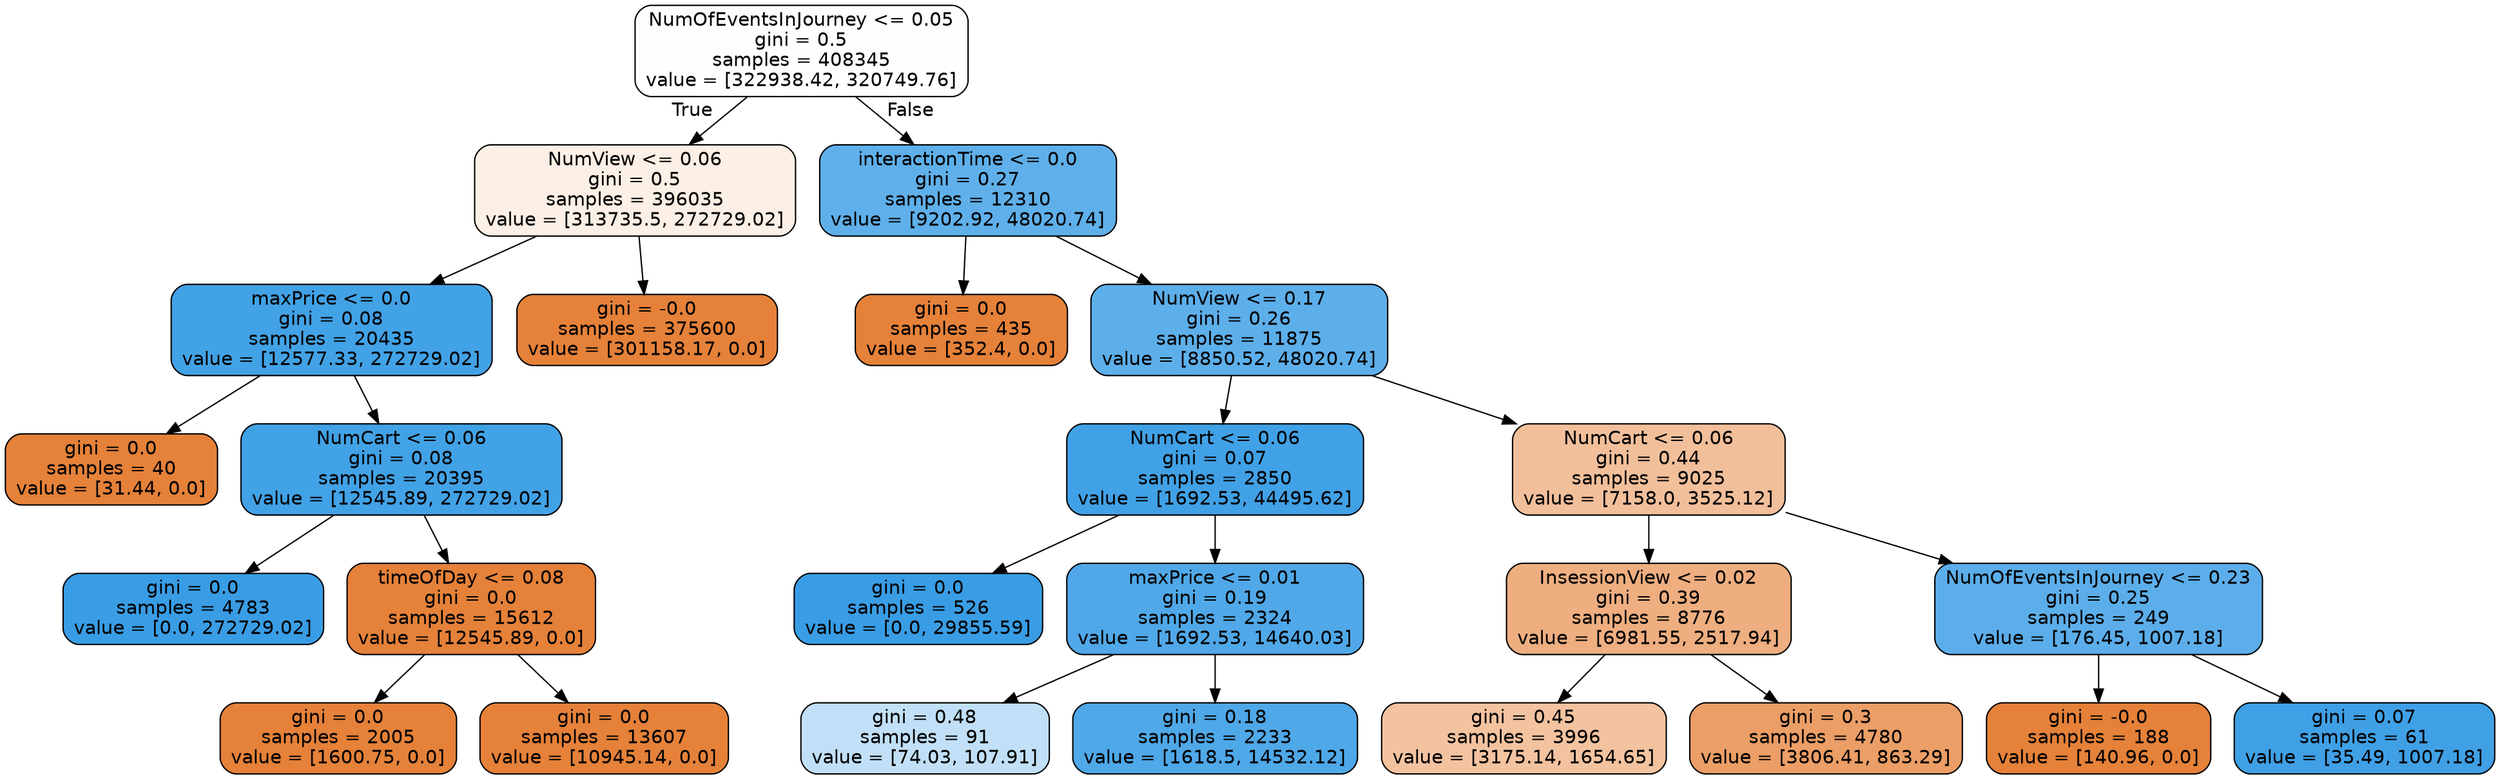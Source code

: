 digraph Tree {
node [shape=box, style="filled, rounded", color="black", fontname="helvetica"] ;
edge [fontname="helvetica"] ;
0 [label="NumOfEventsInJourney <= 0.05\ngini = 0.5\nsamples = 408345\nvalue = [322938.42, 320749.76]", fillcolor="#fffefe"] ;
1 [label="NumView <= 0.06\ngini = 0.5\nsamples = 396035\nvalue = [313735.5, 272729.02]", fillcolor="#fcefe5"] ;
0 -> 1 [labeldistance=2.5, labelangle=45, headlabel="True"] ;
2 [label="maxPrice <= 0.0\ngini = 0.08\nsamples = 20435\nvalue = [12577.33, 272729.02]", fillcolor="#42a2e6"] ;
1 -> 2 ;
3 [label="gini = 0.0\nsamples = 40\nvalue = [31.44, 0.0]", fillcolor="#e58139"] ;
2 -> 3 ;
4 [label="NumCart <= 0.06\ngini = 0.08\nsamples = 20395\nvalue = [12545.89, 272729.02]", fillcolor="#42a2e6"] ;
2 -> 4 ;
5 [label="gini = 0.0\nsamples = 4783\nvalue = [0.0, 272729.02]", fillcolor="#399de5"] ;
4 -> 5 ;
6 [label="timeOfDay <= 0.08\ngini = 0.0\nsamples = 15612\nvalue = [12545.89, 0.0]", fillcolor="#e58139"] ;
4 -> 6 ;
7 [label="gini = 0.0\nsamples = 2005\nvalue = [1600.75, 0.0]", fillcolor="#e58139"] ;
6 -> 7 ;
8 [label="gini = 0.0\nsamples = 13607\nvalue = [10945.14, 0.0]", fillcolor="#e58139"] ;
6 -> 8 ;
9 [label="gini = -0.0\nsamples = 375600\nvalue = [301158.17, 0.0]", fillcolor="#e58139"] ;
1 -> 9 ;
10 [label="interactionTime <= 0.0\ngini = 0.27\nsamples = 12310\nvalue = [9202.92, 48020.74]", fillcolor="#5fb0ea"] ;
0 -> 10 [labeldistance=2.5, labelangle=-45, headlabel="False"] ;
11 [label="gini = 0.0\nsamples = 435\nvalue = [352.4, 0.0]", fillcolor="#e58139"] ;
10 -> 11 ;
12 [label="NumView <= 0.17\ngini = 0.26\nsamples = 11875\nvalue = [8850.52, 48020.74]", fillcolor="#5dafea"] ;
10 -> 12 ;
13 [label="NumCart <= 0.06\ngini = 0.07\nsamples = 2850\nvalue = [1692.53, 44495.62]", fillcolor="#41a1e6"] ;
12 -> 13 ;
14 [label="gini = 0.0\nsamples = 526\nvalue = [0.0, 29855.59]", fillcolor="#399de5"] ;
13 -> 14 ;
15 [label="maxPrice <= 0.01\ngini = 0.19\nsamples = 2324\nvalue = [1692.53, 14640.03]", fillcolor="#50a8e8"] ;
13 -> 15 ;
16 [label="gini = 0.48\nsamples = 91\nvalue = [74.03, 107.91]", fillcolor="#c1e0f7"] ;
15 -> 16 ;
17 [label="gini = 0.18\nsamples = 2233\nvalue = [1618.5, 14532.12]", fillcolor="#4fa8e8"] ;
15 -> 17 ;
18 [label="NumCart <= 0.06\ngini = 0.44\nsamples = 9025\nvalue = [7158.0, 3525.12]", fillcolor="#f2bf9b"] ;
12 -> 18 ;
19 [label="InsessionView <= 0.02\ngini = 0.39\nsamples = 8776\nvalue = [6981.55, 2517.94]", fillcolor="#eeae80"] ;
18 -> 19 ;
20 [label="gini = 0.45\nsamples = 3996\nvalue = [3175.14, 1654.65]", fillcolor="#f3c3a0"] ;
19 -> 20 ;
21 [label="gini = 0.3\nsamples = 4780\nvalue = [3806.41, 863.29]", fillcolor="#eb9e66"] ;
19 -> 21 ;
22 [label="NumOfEventsInJourney <= 0.23\ngini = 0.25\nsamples = 249\nvalue = [176.45, 1007.18]", fillcolor="#5caeea"] ;
18 -> 22 ;
23 [label="gini = -0.0\nsamples = 188\nvalue = [140.96, 0.0]", fillcolor="#e58139"] ;
22 -> 23 ;
24 [label="gini = 0.07\nsamples = 61\nvalue = [35.49, 1007.18]", fillcolor="#40a0e6"] ;
22 -> 24 ;
}